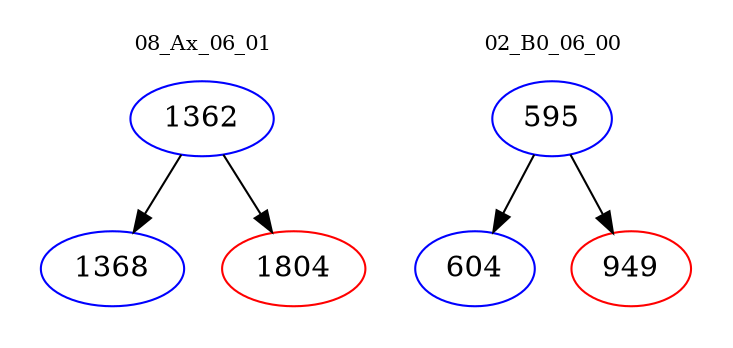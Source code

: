 digraph{
subgraph cluster_0 {
color = white
label = "08_Ax_06_01";
fontsize=10;
T0_1362 [label="1362", color="blue"]
T0_1362 -> T0_1368 [color="black"]
T0_1368 [label="1368", color="blue"]
T0_1362 -> T0_1804 [color="black"]
T0_1804 [label="1804", color="red"]
}
subgraph cluster_1 {
color = white
label = "02_B0_06_00";
fontsize=10;
T1_595 [label="595", color="blue"]
T1_595 -> T1_604 [color="black"]
T1_604 [label="604", color="blue"]
T1_595 -> T1_949 [color="black"]
T1_949 [label="949", color="red"]
}
}
